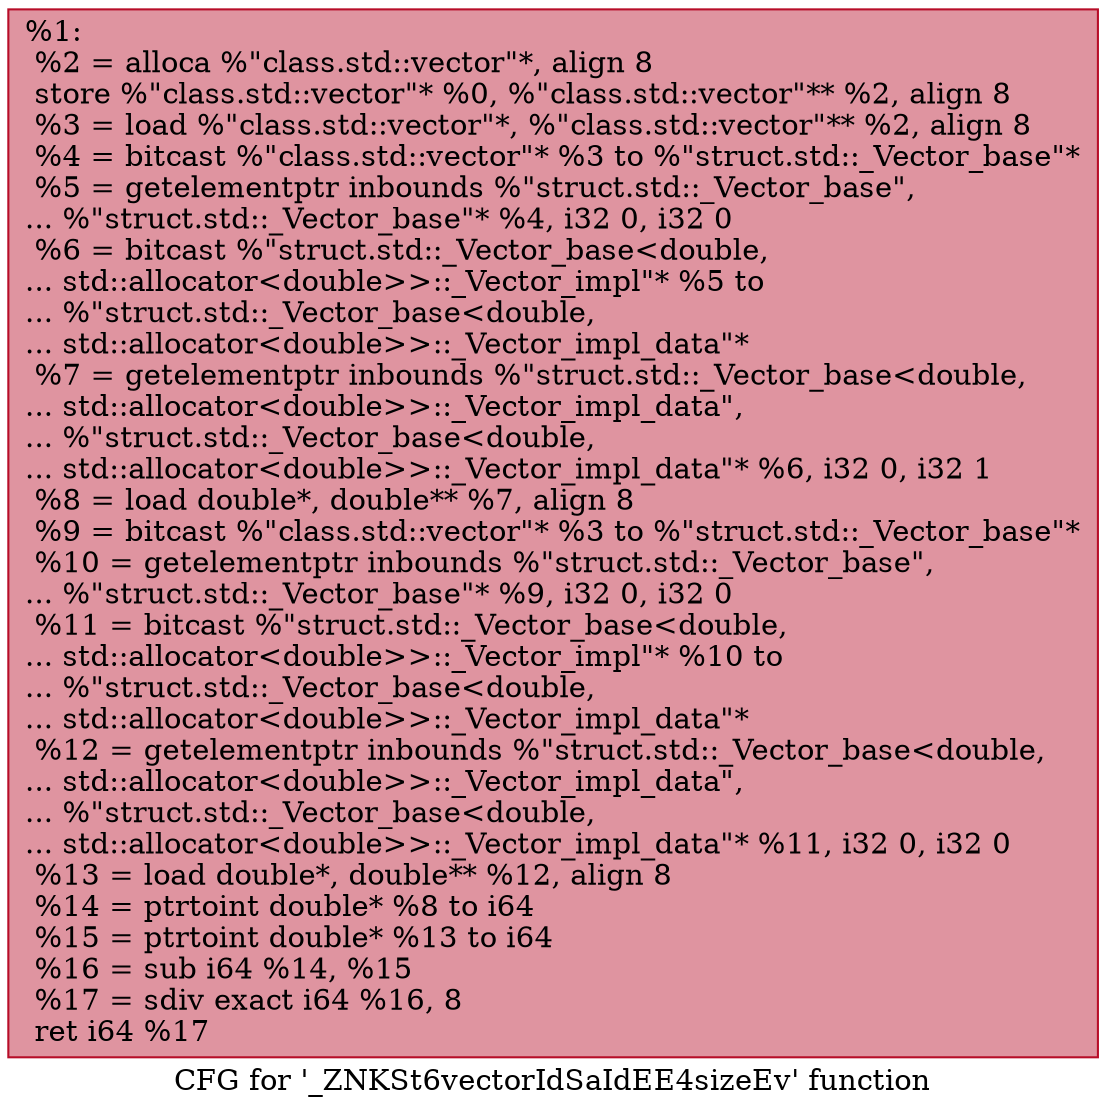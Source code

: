 digraph "CFG for '_ZNKSt6vectorIdSaIdEE4sizeEv' function" {
	label="CFG for '_ZNKSt6vectorIdSaIdEE4sizeEv' function";

	Node0x555c7370dea0 [shape=record,color="#b70d28ff", style=filled, fillcolor="#b70d2870",label="{%1:\l  %2 = alloca %\"class.std::vector\"*, align 8\l  store %\"class.std::vector\"* %0, %\"class.std::vector\"** %2, align 8\l  %3 = load %\"class.std::vector\"*, %\"class.std::vector\"** %2, align 8\l  %4 = bitcast %\"class.std::vector\"* %3 to %\"struct.std::_Vector_base\"*\l  %5 = getelementptr inbounds %\"struct.std::_Vector_base\",\l... %\"struct.std::_Vector_base\"* %4, i32 0, i32 0\l  %6 = bitcast %\"struct.std::_Vector_base\<double,\l... std::allocator\<double\>\>::_Vector_impl\"* %5 to\l... %\"struct.std::_Vector_base\<double,\l... std::allocator\<double\>\>::_Vector_impl_data\"*\l  %7 = getelementptr inbounds %\"struct.std::_Vector_base\<double,\l... std::allocator\<double\>\>::_Vector_impl_data\",\l... %\"struct.std::_Vector_base\<double,\l... std::allocator\<double\>\>::_Vector_impl_data\"* %6, i32 0, i32 1\l  %8 = load double*, double** %7, align 8\l  %9 = bitcast %\"class.std::vector\"* %3 to %\"struct.std::_Vector_base\"*\l  %10 = getelementptr inbounds %\"struct.std::_Vector_base\",\l... %\"struct.std::_Vector_base\"* %9, i32 0, i32 0\l  %11 = bitcast %\"struct.std::_Vector_base\<double,\l... std::allocator\<double\>\>::_Vector_impl\"* %10 to\l... %\"struct.std::_Vector_base\<double,\l... std::allocator\<double\>\>::_Vector_impl_data\"*\l  %12 = getelementptr inbounds %\"struct.std::_Vector_base\<double,\l... std::allocator\<double\>\>::_Vector_impl_data\",\l... %\"struct.std::_Vector_base\<double,\l... std::allocator\<double\>\>::_Vector_impl_data\"* %11, i32 0, i32 0\l  %13 = load double*, double** %12, align 8\l  %14 = ptrtoint double* %8 to i64\l  %15 = ptrtoint double* %13 to i64\l  %16 = sub i64 %14, %15\l  %17 = sdiv exact i64 %16, 8\l  ret i64 %17\l}"];
}
